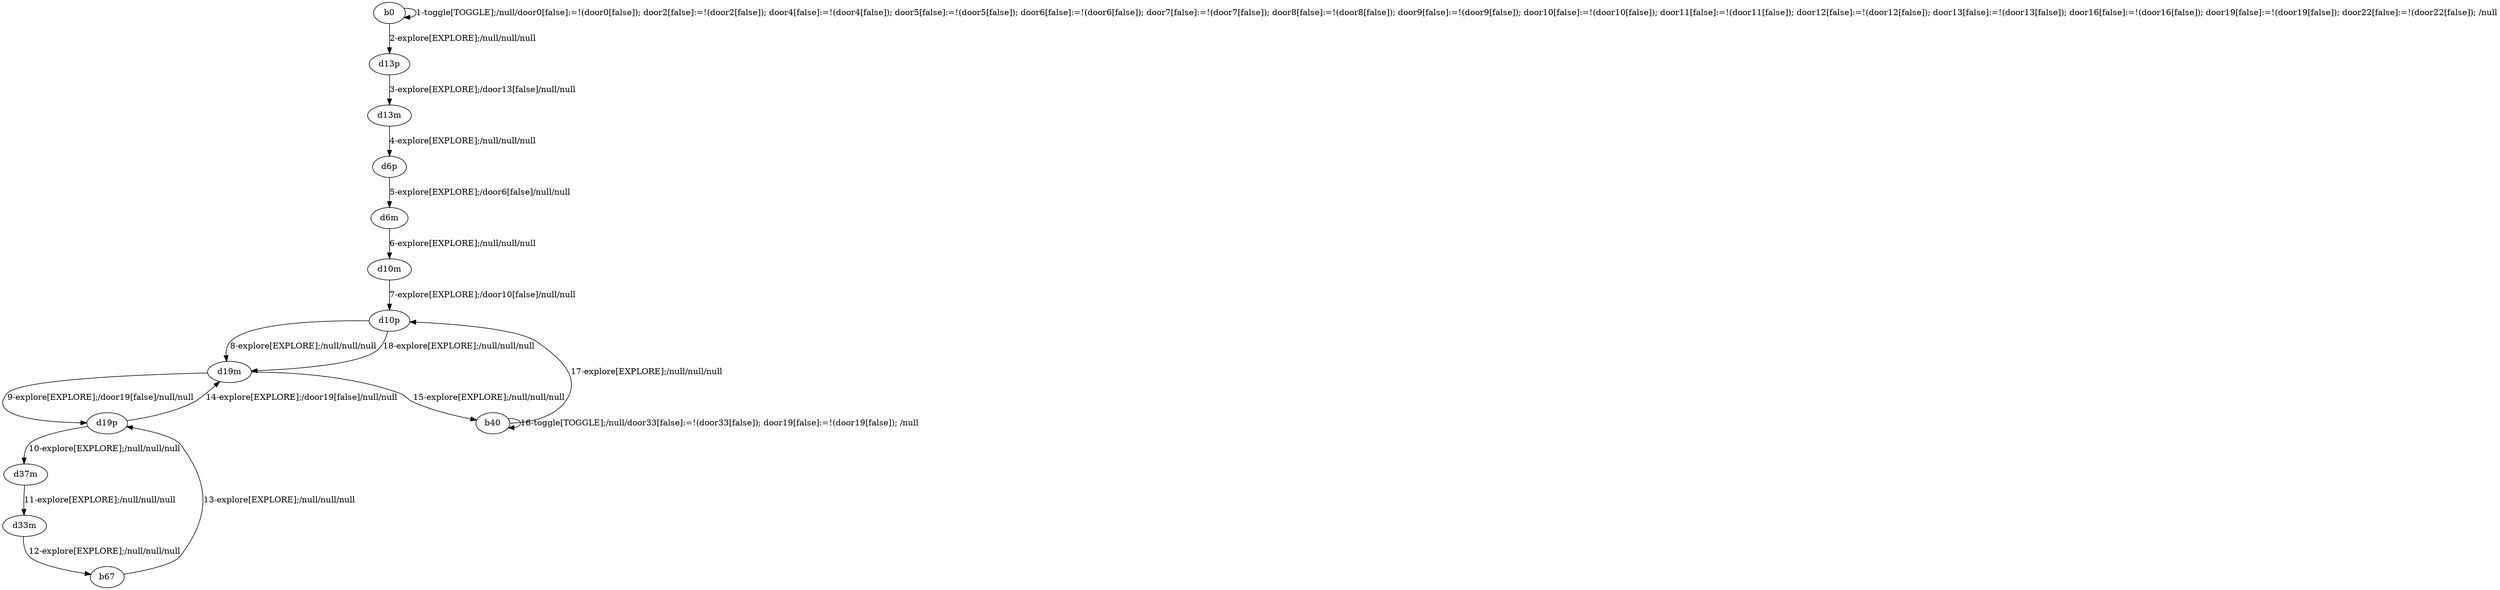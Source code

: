 # Total number of goals covered by this test: 3
# d19p --> d19m
# b67 --> d19p
# d33m --> b67

digraph g {
"b0" -> "b0" [label = "1-toggle[TOGGLE];/null/door0[false]:=!(door0[false]); door2[false]:=!(door2[false]); door4[false]:=!(door4[false]); door5[false]:=!(door5[false]); door6[false]:=!(door6[false]); door7[false]:=!(door7[false]); door8[false]:=!(door8[false]); door9[false]:=!(door9[false]); door10[false]:=!(door10[false]); door11[false]:=!(door11[false]); door12[false]:=!(door12[false]); door13[false]:=!(door13[false]); door16[false]:=!(door16[false]); door19[false]:=!(door19[false]); door22[false]:=!(door22[false]); /null"];
"b0" -> "d13p" [label = "2-explore[EXPLORE];/null/null/null"];
"d13p" -> "d13m" [label = "3-explore[EXPLORE];/door13[false]/null/null"];
"d13m" -> "d6p" [label = "4-explore[EXPLORE];/null/null/null"];
"d6p" -> "d6m" [label = "5-explore[EXPLORE];/door6[false]/null/null"];
"d6m" -> "d10m" [label = "6-explore[EXPLORE];/null/null/null"];
"d10m" -> "d10p" [label = "7-explore[EXPLORE];/door10[false]/null/null"];
"d10p" -> "d19m" [label = "8-explore[EXPLORE];/null/null/null"];
"d19m" -> "d19p" [label = "9-explore[EXPLORE];/door19[false]/null/null"];
"d19p" -> "d37m" [label = "10-explore[EXPLORE];/null/null/null"];
"d37m" -> "d33m" [label = "11-explore[EXPLORE];/null/null/null"];
"d33m" -> "b67" [label = "12-explore[EXPLORE];/null/null/null"];
"b67" -> "d19p" [label = "13-explore[EXPLORE];/null/null/null"];
"d19p" -> "d19m" [label = "14-explore[EXPLORE];/door19[false]/null/null"];
"d19m" -> "b40" [label = "15-explore[EXPLORE];/null/null/null"];
"b40" -> "b40" [label = "16-toggle[TOGGLE];/null/door33[false]:=!(door33[false]); door19[false]:=!(door19[false]); /null"];
"b40" -> "d10p" [label = "17-explore[EXPLORE];/null/null/null"];
"d10p" -> "d19m" [label = "18-explore[EXPLORE];/null/null/null"];
}
